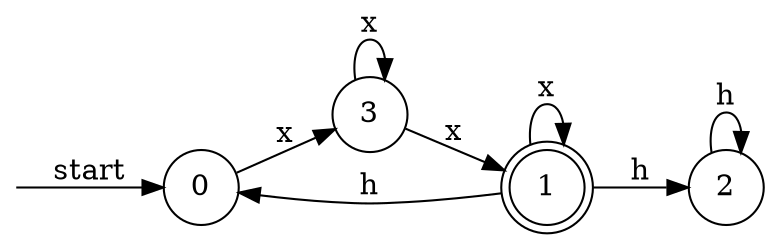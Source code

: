 digraph enfa {
    rankdir = LR;
    node [shape = circle];
    __start [style = invis, shape = point];
    __start -> "0" [ label = "start" ];
    node [shape = doublecircle]; "1"
    node [shape = circle];
    "1" -> "0" [ label = "h" ];
    "1" -> "2" [ label = "h" ];
    "0" -> "3" [ label = "x" ];
    "3" -> "3" [ label = "x" ];
    "3" -> "1" [ label = "x" ];
    "2" -> "2" [ label = "h" ];
    "1" -> "1" [ label = "x" ];
}
